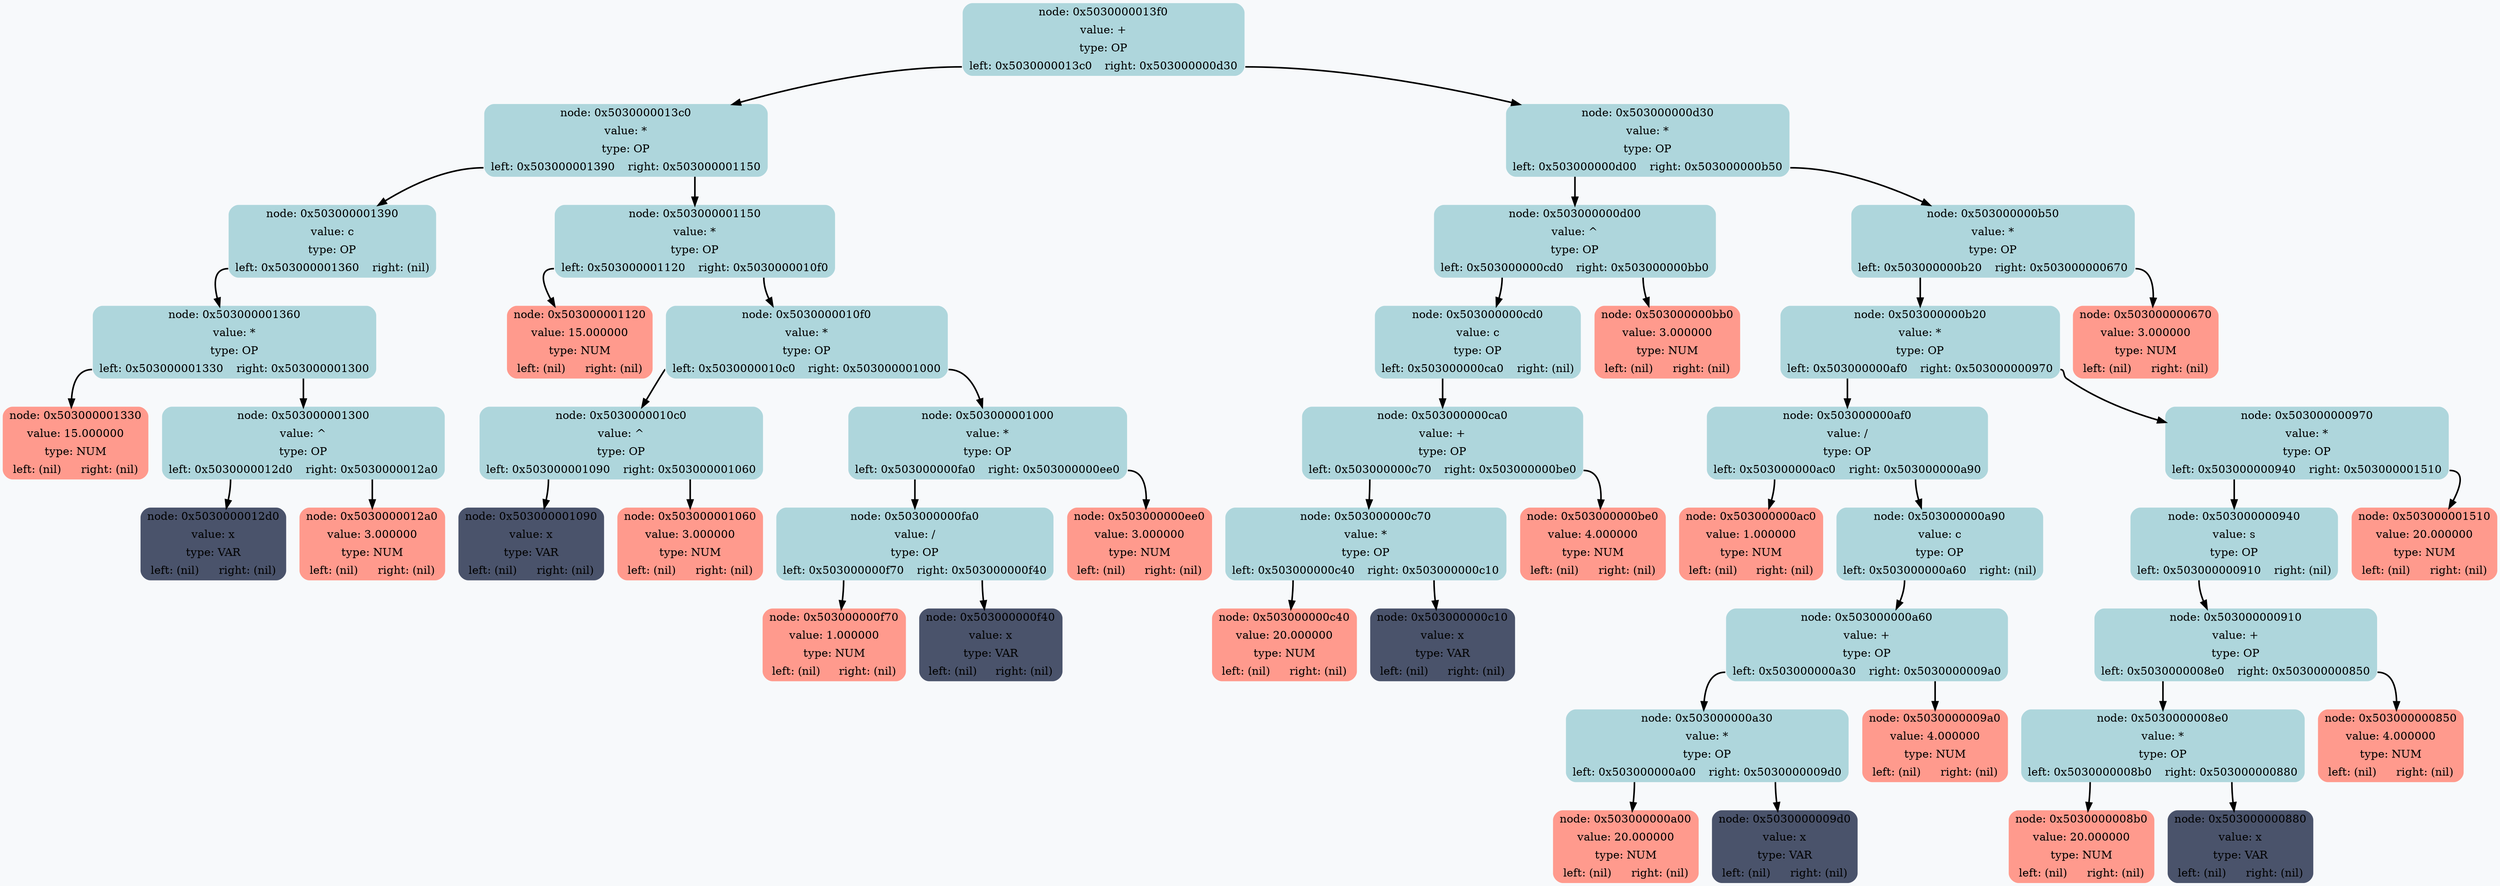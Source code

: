 digraph G {
	rankdir = HR;
	bgcolor="#F7F9FB"
	 node0x5030000013f0 [shape=Mrecord; style=filled; color="#aed6dc"; label =  "{node: 0x5030000013f0 | value: + | type: OP | {<left>left: 0x5030000013c0 | <right>right: 0x503000000d30}  }" ];
	 node0x5030000013f0:<left> -> node0x5030000013c0 [style=bold; weight=1000; ];
	 node0x5030000013f0:<right> -> node0x503000000d30 [style=bold; weight=1000; ];
	 node0x5030000013c0 [shape=Mrecord; style=filled; color="#aed6dc"; label =  "{node: 0x5030000013c0 | value: * | type: OP | {<left>left: 0x503000001390 | <right>right: 0x503000001150}  }" ];
	 node0x5030000013c0:<left> -> node0x503000001390 [style=bold; weight=1000; ];
	 node0x5030000013c0:<right> -> node0x503000001150 [style=bold; weight=1000; ];
	 node0x503000001390 [shape=Mrecord; style=filled; color="#aed6dc"; label =  "{node: 0x503000001390 | value: c | type: OP | {<left>left: 0x503000001360 | <right>right: (nil)}  }" ];
	 node0x503000001390:<left> -> node0x503000001360 [style=bold; weight=1000; ];
	 node0x503000001360 [shape=Mrecord; style=filled; color="#aed6dc"; label =  "{node: 0x503000001360 | value: * | type: OP | {<left>left: 0x503000001330 | <right>right: 0x503000001300}  }" ];
	 node0x503000001360:<left> -> node0x503000001330 [style=bold; weight=1000; ];
	 node0x503000001360:<right> -> node0x503000001300 [style=bold; weight=1000; ];
	 node0x503000001330 [shape=Mrecord; style=filled; color="#ff9a8d"; label =  "{node: 0x503000001330 | value: 15.000000 | type: NUM | {<left>left: (nil) | <right>right: (nil)}  }" ];
	 node0x503000001300 [shape=Mrecord; style=filled; color="#aed6dc"; label =  "{node: 0x503000001300 | value: ^ | type: OP | {<left>left: 0x5030000012d0 | <right>right: 0x5030000012a0}  }" ];
	 node0x503000001300:<left> -> node0x5030000012d0 [style=bold; weight=1000; ];
	 node0x503000001300:<right> -> node0x5030000012a0 [style=bold; weight=1000; ];
	 node0x5030000012d0 [shape=Mrecord; style=filled; color="#4a536b"; label =  "{node: 0x5030000012d0 | value: x | type: VAR | {<left>left: (nil) | <right>right: (nil)}  }" ];
	 node0x5030000012a0 [shape=Mrecord; style=filled; color="#ff9a8d"; label =  "{node: 0x5030000012a0 | value: 3.000000 | type: NUM | {<left>left: (nil) | <right>right: (nil)}  }" ];
	 node0x503000001150 [shape=Mrecord; style=filled; color="#aed6dc"; label =  "{node: 0x503000001150 | value: * | type: OP | {<left>left: 0x503000001120 | <right>right: 0x5030000010f0}  }" ];
	 node0x503000001150:<left> -> node0x503000001120 [style=bold; weight=1000; ];
	 node0x503000001150:<right> -> node0x5030000010f0 [style=bold; weight=1000; ];
	 node0x503000001120 [shape=Mrecord; style=filled; color="#ff9a8d"; label =  "{node: 0x503000001120 | value: 15.000000 | type: NUM | {<left>left: (nil) | <right>right: (nil)}  }" ];
	 node0x5030000010f0 [shape=Mrecord; style=filled; color="#aed6dc"; label =  "{node: 0x5030000010f0 | value: * | type: OP | {<left>left: 0x5030000010c0 | <right>right: 0x503000001000}  }" ];
	 node0x5030000010f0:<left> -> node0x5030000010c0 [style=bold; weight=1000; ];
	 node0x5030000010f0:<right> -> node0x503000001000 [style=bold; weight=1000; ];
	 node0x5030000010c0 [shape=Mrecord; style=filled; color="#aed6dc"; label =  "{node: 0x5030000010c0 | value: ^ | type: OP | {<left>left: 0x503000001090 | <right>right: 0x503000001060}  }" ];
	 node0x5030000010c0:<left> -> node0x503000001090 [style=bold; weight=1000; ];
	 node0x5030000010c0:<right> -> node0x503000001060 [style=bold; weight=1000; ];
	 node0x503000001090 [shape=Mrecord; style=filled; color="#4a536b"; label =  "{node: 0x503000001090 | value: x | type: VAR | {<left>left: (nil) | <right>right: (nil)}  }" ];
	 node0x503000001060 [shape=Mrecord; style=filled; color="#ff9a8d"; label =  "{node: 0x503000001060 | value: 3.000000 | type: NUM | {<left>left: (nil) | <right>right: (nil)}  }" ];
	 node0x503000001000 [shape=Mrecord; style=filled; color="#aed6dc"; label =  "{node: 0x503000001000 | value: * | type: OP | {<left>left: 0x503000000fa0 | <right>right: 0x503000000ee0}  }" ];
	 node0x503000001000:<left> -> node0x503000000fa0 [style=bold; weight=1000; ];
	 node0x503000001000:<right> -> node0x503000000ee0 [style=bold; weight=1000; ];
	 node0x503000000fa0 [shape=Mrecord; style=filled; color="#aed6dc"; label =  "{node: 0x503000000fa0 | value: / | type: OP | {<left>left: 0x503000000f70 | <right>right: 0x503000000f40}  }" ];
	 node0x503000000fa0:<left> -> node0x503000000f70 [style=bold; weight=1000; ];
	 node0x503000000fa0:<right> -> node0x503000000f40 [style=bold; weight=1000; ];
	 node0x503000000f70 [shape=Mrecord; style=filled; color="#ff9a8d"; label =  "{node: 0x503000000f70 | value: 1.000000 | type: NUM | {<left>left: (nil) | <right>right: (nil)}  }" ];
	 node0x503000000f40 [shape=Mrecord; style=filled; color="#4a536b"; label =  "{node: 0x503000000f40 | value: x | type: VAR | {<left>left: (nil) | <right>right: (nil)}  }" ];
	 node0x503000000ee0 [shape=Mrecord; style=filled; color="#ff9a8d"; label =  "{node: 0x503000000ee0 | value: 3.000000 | type: NUM | {<left>left: (nil) | <right>right: (nil)}  }" ];
	 node0x503000000d30 [shape=Mrecord; style=filled; color="#aed6dc"; label =  "{node: 0x503000000d30 | value: * | type: OP | {<left>left: 0x503000000d00 | <right>right: 0x503000000b50}  }" ];
	 node0x503000000d30:<left> -> node0x503000000d00 [style=bold; weight=1000; ];
	 node0x503000000d30:<right> -> node0x503000000b50 [style=bold; weight=1000; ];
	 node0x503000000d00 [shape=Mrecord; style=filled; color="#aed6dc"; label =  "{node: 0x503000000d00 | value: ^ | type: OP | {<left>left: 0x503000000cd0 | <right>right: 0x503000000bb0}  }" ];
	 node0x503000000d00:<left> -> node0x503000000cd0 [style=bold; weight=1000; ];
	 node0x503000000d00:<right> -> node0x503000000bb0 [style=bold; weight=1000; ];
	 node0x503000000cd0 [shape=Mrecord; style=filled; color="#aed6dc"; label =  "{node: 0x503000000cd0 | value: c | type: OP | {<left>left: 0x503000000ca0 | <right>right: (nil)}  }" ];
	 node0x503000000cd0:<left> -> node0x503000000ca0 [style=bold; weight=1000; ];
	 node0x503000000ca0 [shape=Mrecord; style=filled; color="#aed6dc"; label =  "{node: 0x503000000ca0 | value: + | type: OP | {<left>left: 0x503000000c70 | <right>right: 0x503000000be0}  }" ];
	 node0x503000000ca0:<left> -> node0x503000000c70 [style=bold; weight=1000; ];
	 node0x503000000ca0:<right> -> node0x503000000be0 [style=bold; weight=1000; ];
	 node0x503000000c70 [shape=Mrecord; style=filled; color="#aed6dc"; label =  "{node: 0x503000000c70 | value: * | type: OP | {<left>left: 0x503000000c40 | <right>right: 0x503000000c10}  }" ];
	 node0x503000000c70:<left> -> node0x503000000c40 [style=bold; weight=1000; ];
	 node0x503000000c70:<right> -> node0x503000000c10 [style=bold; weight=1000; ];
	 node0x503000000c40 [shape=Mrecord; style=filled; color="#ff9a8d"; label =  "{node: 0x503000000c40 | value: 20.000000 | type: NUM | {<left>left: (nil) | <right>right: (nil)}  }" ];
	 node0x503000000c10 [shape=Mrecord; style=filled; color="#4a536b"; label =  "{node: 0x503000000c10 | value: x | type: VAR | {<left>left: (nil) | <right>right: (nil)}  }" ];
	 node0x503000000be0 [shape=Mrecord; style=filled; color="#ff9a8d"; label =  "{node: 0x503000000be0 | value: 4.000000 | type: NUM | {<left>left: (nil) | <right>right: (nil)}  }" ];
	 node0x503000000bb0 [shape=Mrecord; style=filled; color="#ff9a8d"; label =  "{node: 0x503000000bb0 | value: 3.000000 | type: NUM | {<left>left: (nil) | <right>right: (nil)}  }" ];
	 node0x503000000b50 [shape=Mrecord; style=filled; color="#aed6dc"; label =  "{node: 0x503000000b50 | value: * | type: OP | {<left>left: 0x503000000b20 | <right>right: 0x503000000670}  }" ];
	 node0x503000000b50:<left> -> node0x503000000b20 [style=bold; weight=1000; ];
	 node0x503000000b50:<right> -> node0x503000000670 [style=bold; weight=1000; ];
	 node0x503000000b20 [shape=Mrecord; style=filled; color="#aed6dc"; label =  "{node: 0x503000000b20 | value: * | type: OP | {<left>left: 0x503000000af0 | <right>right: 0x503000000970}  }" ];
	 node0x503000000b20:<left> -> node0x503000000af0 [style=bold; weight=1000; ];
	 node0x503000000b20:<right> -> node0x503000000970 [style=bold; weight=1000; ];
	 node0x503000000af0 [shape=Mrecord; style=filled; color="#aed6dc"; label =  "{node: 0x503000000af0 | value: / | type: OP | {<left>left: 0x503000000ac0 | <right>right: 0x503000000a90}  }" ];
	 node0x503000000af0:<left> -> node0x503000000ac0 [style=bold; weight=1000; ];
	 node0x503000000af0:<right> -> node0x503000000a90 [style=bold; weight=1000; ];
	 node0x503000000ac0 [shape=Mrecord; style=filled; color="#ff9a8d"; label =  "{node: 0x503000000ac0 | value: 1.000000 | type: NUM | {<left>left: (nil) | <right>right: (nil)}  }" ];
	 node0x503000000a90 [shape=Mrecord; style=filled; color="#aed6dc"; label =  "{node: 0x503000000a90 | value: c | type: OP | {<left>left: 0x503000000a60 | <right>right: (nil)}  }" ];
	 node0x503000000a90:<left> -> node0x503000000a60 [style=bold; weight=1000; ];
	 node0x503000000a60 [shape=Mrecord; style=filled; color="#aed6dc"; label =  "{node: 0x503000000a60 | value: + | type: OP | {<left>left: 0x503000000a30 | <right>right: 0x5030000009a0}  }" ];
	 node0x503000000a60:<left> -> node0x503000000a30 [style=bold; weight=1000; ];
	 node0x503000000a60:<right> -> node0x5030000009a0 [style=bold; weight=1000; ];
	 node0x503000000a30 [shape=Mrecord; style=filled; color="#aed6dc"; label =  "{node: 0x503000000a30 | value: * | type: OP | {<left>left: 0x503000000a00 | <right>right: 0x5030000009d0}  }" ];
	 node0x503000000a30:<left> -> node0x503000000a00 [style=bold; weight=1000; ];
	 node0x503000000a30:<right> -> node0x5030000009d0 [style=bold; weight=1000; ];
	 node0x503000000a00 [shape=Mrecord; style=filled; color="#ff9a8d"; label =  "{node: 0x503000000a00 | value: 20.000000 | type: NUM | {<left>left: (nil) | <right>right: (nil)}  }" ];
	 node0x5030000009d0 [shape=Mrecord; style=filled; color="#4a536b"; label =  "{node: 0x5030000009d0 | value: x | type: VAR | {<left>left: (nil) | <right>right: (nil)}  }" ];
	 node0x5030000009a0 [shape=Mrecord; style=filled; color="#ff9a8d"; label =  "{node: 0x5030000009a0 | value: 4.000000 | type: NUM | {<left>left: (nil) | <right>right: (nil)}  }" ];
	 node0x503000000970 [shape=Mrecord; style=filled; color="#aed6dc"; label =  "{node: 0x503000000970 | value: * | type: OP | {<left>left: 0x503000000940 | <right>right: 0x503000001510}  }" ];
	 node0x503000000970:<left> -> node0x503000000940 [style=bold; weight=1000; ];
	 node0x503000000970:<right> -> node0x503000001510 [style=bold; weight=1000; ];
	 node0x503000000940 [shape=Mrecord; style=filled; color="#aed6dc"; label =  "{node: 0x503000000940 | value: s | type: OP | {<left>left: 0x503000000910 | <right>right: (nil)}  }" ];
	 node0x503000000940:<left> -> node0x503000000910 [style=bold; weight=1000; ];
	 node0x503000000910 [shape=Mrecord; style=filled; color="#aed6dc"; label =  "{node: 0x503000000910 | value: + | type: OP | {<left>left: 0x5030000008e0 | <right>right: 0x503000000850}  }" ];
	 node0x503000000910:<left> -> node0x5030000008e0 [style=bold; weight=1000; ];
	 node0x503000000910:<right> -> node0x503000000850 [style=bold; weight=1000; ];
	 node0x5030000008e0 [shape=Mrecord; style=filled; color="#aed6dc"; label =  "{node: 0x5030000008e0 | value: * | type: OP | {<left>left: 0x5030000008b0 | <right>right: 0x503000000880}  }" ];
	 node0x5030000008e0:<left> -> node0x5030000008b0 [style=bold; weight=1000; ];
	 node0x5030000008e0:<right> -> node0x503000000880 [style=bold; weight=1000; ];
	 node0x5030000008b0 [shape=Mrecord; style=filled; color="#ff9a8d"; label =  "{node: 0x5030000008b0 | value: 20.000000 | type: NUM | {<left>left: (nil) | <right>right: (nil)}  }" ];
	 node0x503000000880 [shape=Mrecord; style=filled; color="#4a536b"; label =  "{node: 0x503000000880 | value: x | type: VAR | {<left>left: (nil) | <right>right: (nil)}  }" ];
	 node0x503000000850 [shape=Mrecord; style=filled; color="#ff9a8d"; label =  "{node: 0x503000000850 | value: 4.000000 | type: NUM | {<left>left: (nil) | <right>right: (nil)}  }" ];
	 node0x503000001510 [shape=Mrecord; style=filled; color="#ff9a8d"; label =  "{node: 0x503000001510 | value: 20.000000 | type: NUM | {<left>left: (nil) | <right>right: (nil)}  }" ];
	 node0x503000000670 [shape=Mrecord; style=filled; color="#ff9a8d"; label =  "{node: 0x503000000670 | value: 3.000000 | type: NUM | {<left>left: (nil) | <right>right: (nil)}  }" ];
}
